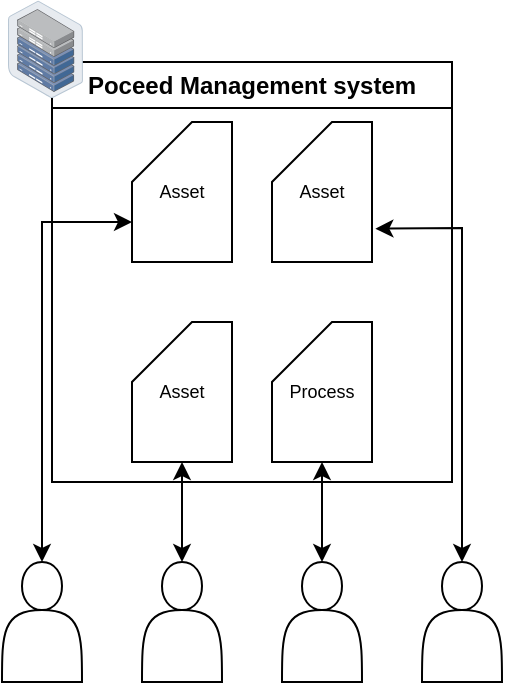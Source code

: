 <mxfile version="22.0.0" type="device">
  <diagram name="Page-1" id="5STt5VgGMGRW8smjgR1V">
    <mxGraphModel dx="574" dy="359" grid="1" gridSize="10" guides="1" tooltips="1" connect="1" arrows="1" fold="1" page="1" pageScale="1" pageWidth="850" pageHeight="1100" math="0" shadow="0">
      <root>
        <mxCell id="0" />
        <mxCell id="1" parent="0" />
        <mxCell id="pLtrBqFHVTdxPw5g7h2w-4" value="Poceed Management system" style="swimlane;whiteSpace=wrap;html=1;" parent="1" vertex="1">
          <mxGeometry x="470" y="160" width="200" height="210" as="geometry" />
        </mxCell>
        <mxCell id="pLtrBqFHVTdxPw5g7h2w-38" value="Asset" style="shape=card;whiteSpace=wrap;html=1;fontSize=9;" parent="pLtrBqFHVTdxPw5g7h2w-4" vertex="1">
          <mxGeometry x="40" y="130" width="50" height="70" as="geometry" />
        </mxCell>
        <mxCell id="pLtrBqFHVTdxPw5g7h2w-39" value="Process" style="shape=card;whiteSpace=wrap;html=1;fontSize=9;" parent="pLtrBqFHVTdxPw5g7h2w-4" vertex="1">
          <mxGeometry x="110" y="130" width="50" height="70" as="geometry" />
        </mxCell>
        <mxCell id="pLtrBqFHVTdxPw5g7h2w-43" value="Asset" style="shape=card;whiteSpace=wrap;html=1;fontSize=9;" parent="pLtrBqFHVTdxPw5g7h2w-4" vertex="1">
          <mxGeometry x="40" y="30" width="50" height="70" as="geometry" />
        </mxCell>
        <mxCell id="pLtrBqFHVTdxPw5g7h2w-44" value="Asset" style="shape=card;whiteSpace=wrap;html=1;fontSize=9;" parent="pLtrBqFHVTdxPw5g7h2w-4" vertex="1">
          <mxGeometry x="110" y="30" width="50" height="70" as="geometry" />
        </mxCell>
        <mxCell id="pLtrBqFHVTdxPw5g7h2w-6" value="" style="shape=actor;whiteSpace=wrap;html=1;" parent="1" vertex="1">
          <mxGeometry x="445" y="410" width="40" height="60" as="geometry" />
        </mxCell>
        <mxCell id="4d42vVmkFpgCa6P8Ui30-2" value="" style="shape=actor;whiteSpace=wrap;html=1;" parent="1" vertex="1">
          <mxGeometry x="515" y="410" width="40" height="60" as="geometry" />
        </mxCell>
        <mxCell id="4d42vVmkFpgCa6P8Ui30-3" value="" style="shape=actor;whiteSpace=wrap;html=1;" parent="1" vertex="1">
          <mxGeometry x="585" y="410" width="40" height="60" as="geometry" />
        </mxCell>
        <mxCell id="4d42vVmkFpgCa6P8Ui30-4" value="" style="shape=actor;whiteSpace=wrap;html=1;" parent="1" vertex="1">
          <mxGeometry x="655" y="410" width="40" height="60" as="geometry" />
        </mxCell>
        <mxCell id="4d42vVmkFpgCa6P8Ui30-5" value="" style="endArrow=classic;startArrow=classic;html=1;rounded=0;exitX=0.5;exitY=0;exitDx=0;exitDy=0;entryX=0;entryY=0;entryDx=0;entryDy=50;entryPerimeter=0;" parent="1" source="pLtrBqFHVTdxPw5g7h2w-6" target="pLtrBqFHVTdxPw5g7h2w-43" edge="1">
          <mxGeometry width="50" height="50" relative="1" as="geometry">
            <mxPoint x="670" y="460" as="sourcePoint" />
            <mxPoint x="720" y="410" as="targetPoint" />
            <Array as="points">
              <mxPoint x="465" y="240" />
            </Array>
          </mxGeometry>
        </mxCell>
        <mxCell id="4d42vVmkFpgCa6P8Ui30-6" value="" style="endArrow=classic;startArrow=classic;html=1;rounded=0;exitX=0.5;exitY=0;exitDx=0;exitDy=0;entryX=0.5;entryY=1;entryDx=0;entryDy=0;entryPerimeter=0;" parent="1" source="4d42vVmkFpgCa6P8Ui30-2" target="pLtrBqFHVTdxPw5g7h2w-38" edge="1">
          <mxGeometry width="50" height="50" relative="1" as="geometry">
            <mxPoint x="475" y="420" as="sourcePoint" />
            <mxPoint x="520" y="250" as="targetPoint" />
          </mxGeometry>
        </mxCell>
        <mxCell id="4d42vVmkFpgCa6P8Ui30-7" value="" style="endArrow=classic;startArrow=classic;html=1;rounded=0;exitX=0.5;exitY=0;exitDx=0;exitDy=0;entryX=0.5;entryY=1;entryDx=0;entryDy=0;entryPerimeter=0;" parent="1" source="4d42vVmkFpgCa6P8Ui30-3" target="pLtrBqFHVTdxPw5g7h2w-39" edge="1">
          <mxGeometry width="50" height="50" relative="1" as="geometry">
            <mxPoint x="485" y="430" as="sourcePoint" />
            <mxPoint x="530" y="260" as="targetPoint" />
          </mxGeometry>
        </mxCell>
        <mxCell id="4d42vVmkFpgCa6P8Ui30-8" value="" style="endArrow=classic;startArrow=classic;html=1;rounded=0;exitX=0.5;exitY=0;exitDx=0;exitDy=0;entryX=1.034;entryY=0.762;entryDx=0;entryDy=0;entryPerimeter=0;" parent="1" source="4d42vVmkFpgCa6P8Ui30-4" target="pLtrBqFHVTdxPw5g7h2w-44" edge="1">
          <mxGeometry width="50" height="50" relative="1" as="geometry">
            <mxPoint x="495" y="440" as="sourcePoint" />
            <mxPoint x="540" y="270" as="targetPoint" />
            <Array as="points">
              <mxPoint x="675" y="243" />
            </Array>
          </mxGeometry>
        </mxCell>
        <mxCell id="iZbFF_B9MdJNfQFkDUjA-27" value="" style="image;points=[];aspect=fixed;html=1;align=center;shadow=0;dashed=0;image=img/lib/allied_telesis/storage/Datacenter_Server_Half_Rack_ToR.svg;" vertex="1" parent="1">
          <mxGeometry x="448" y="129.3" width="37.48" height="48.7" as="geometry" />
        </mxCell>
      </root>
    </mxGraphModel>
  </diagram>
</mxfile>
